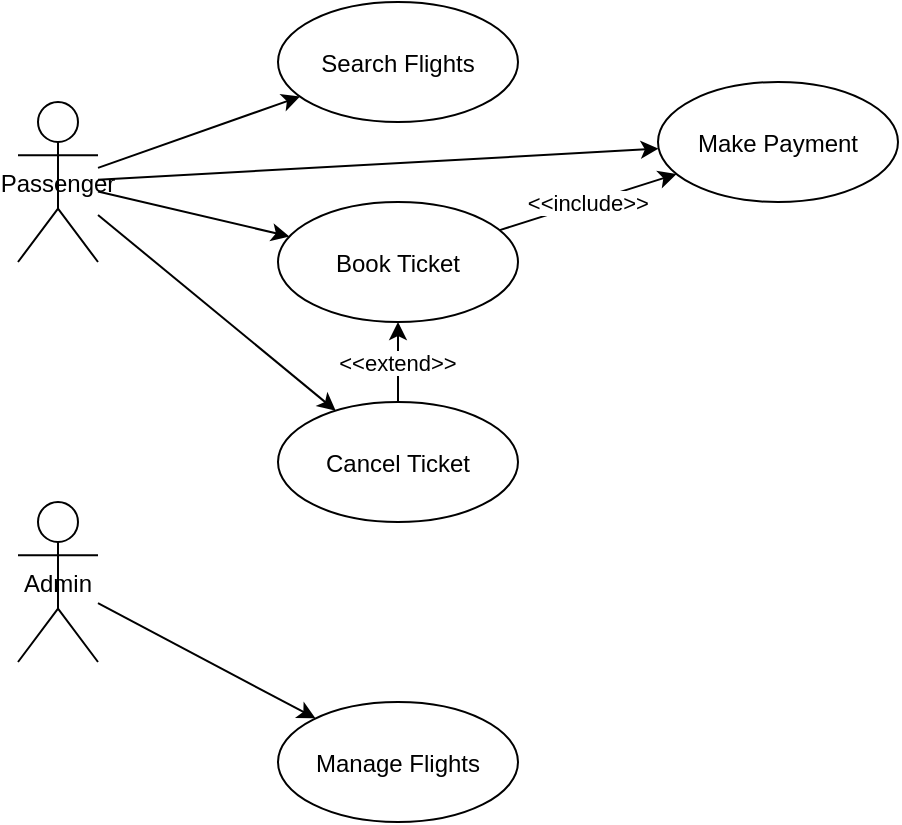 <mxfile>
    <diagram id="cDdzko3fgtNw38f7ynOY" name="Page-1">
        <mxGraphModel dx="960" dy="712" grid="1" gridSize="10" guides="1" tooltips="1" connect="1" arrows="1" fold="1" page="1" pageScale="1" pageWidth="850" pageHeight="1100" math="0" shadow="0">
            <root>
                <mxCell id="0"/>
                <mxCell id="1" parent="0"/>
                <mxCell id="2" value="Passenger" style="shape=umlActor;" vertex="1" parent="1">
                    <mxGeometry x="20" y="100" width="40" height="80" as="geometry"/>
                </mxCell>
                <mxCell id="3" value="Admin" style="shape=umlActor;" vertex="1" parent="1">
                    <mxGeometry x="20" y="300" width="40" height="80" as="geometry"/>
                </mxCell>
                <mxCell id="4" value="Search Flights" style="ellipse" vertex="1" parent="1">
                    <mxGeometry x="150" y="50" width="120" height="60" as="geometry"/>
                </mxCell>
                <mxCell id="5" value="Book Ticket" style="ellipse" vertex="1" parent="1">
                    <mxGeometry x="150" y="150" width="120" height="60" as="geometry"/>
                </mxCell>
                <mxCell id="6" value="Cancel Ticket" style="ellipse" vertex="1" parent="1">
                    <mxGeometry x="150" y="250" width="120" height="60" as="geometry"/>
                </mxCell>
                <mxCell id="7" value="Make Payment" style="ellipse" vertex="1" parent="1">
                    <mxGeometry x="340" y="90" width="120" height="60" as="geometry"/>
                </mxCell>
                <mxCell id="8" value="Manage Flights" style="ellipse" vertex="1" parent="1">
                    <mxGeometry x="150" y="400" width="120" height="60" as="geometry"/>
                </mxCell>
                <mxCell id="9" edge="1" parent="1" source="2" target="4">
                    <mxGeometry relative="1" as="geometry"/>
                </mxCell>
                <mxCell id="10" edge="1" parent="1" source="2" target="5">
                    <mxGeometry relative="1" as="geometry"/>
                </mxCell>
                <mxCell id="11" edge="1" parent="1" source="2" target="6">
                    <mxGeometry relative="1" as="geometry"/>
                </mxCell>
                <mxCell id="12" edge="1" parent="1" source="2" target="7">
                    <mxGeometry relative="1" as="geometry"/>
                </mxCell>
                <mxCell id="13" edge="1" parent="1" source="3" target="8">
                    <mxGeometry relative="1" as="geometry"/>
                </mxCell>
                <mxCell id="14" value="&lt;&lt;include&gt;&gt;" edge="1" parent="1" source="5" target="7">
                    <mxGeometry relative="1" as="geometry"/>
                </mxCell>
                <mxCell id="15" value="&lt;&lt;extend&gt;&gt;" edge="1" parent="1" source="6" target="5">
                    <mxGeometry relative="1" as="geometry"/>
                </mxCell>
            </root>
        </mxGraphModel>
    </diagram>
</mxfile>